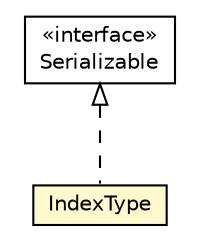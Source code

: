 #!/usr/local/bin/dot
#
# Class diagram 
# Generated by UMLGraph version R5_6-24-gf6e263 (http://www.umlgraph.org/)
#

digraph G {
	edge [fontname="Helvetica",fontsize=10,labelfontname="Helvetica",labelfontsize=10];
	node [fontname="Helvetica",fontsize=10,shape=plaintext];
	nodesep=0.25;
	ranksep=0.5;
	// net.trajano.doxdb.schema.IndexType
	c1455 [label=<<table title="net.trajano.doxdb.schema.IndexType" border="0" cellborder="1" cellspacing="0" cellpadding="2" port="p" bgcolor="lemonChiffon" href="./IndexType.html">
		<tr><td><table border="0" cellspacing="0" cellpadding="1">
<tr><td align="center" balign="center"> IndexType </td></tr>
		</table></td></tr>
		</table>>, URL="./IndexType.html", fontname="Helvetica", fontcolor="black", fontsize=10.0];
	//net.trajano.doxdb.schema.IndexType implements java.io.Serializable
	c1459:p -> c1455:p [dir=back,arrowtail=empty,style=dashed];
	// java.io.Serializable
	c1459 [label=<<table title="java.io.Serializable" border="0" cellborder="1" cellspacing="0" cellpadding="2" port="p" href="http://java.sun.com/j2se/1.4.2/docs/api/java/io/Serializable.html">
		<tr><td><table border="0" cellspacing="0" cellpadding="1">
<tr><td align="center" balign="center"> &#171;interface&#187; </td></tr>
<tr><td align="center" balign="center"> Serializable </td></tr>
		</table></td></tr>
		</table>>, URL="http://java.sun.com/j2se/1.4.2/docs/api/java/io/Serializable.html", fontname="Helvetica", fontcolor="black", fontsize=10.0];
}

